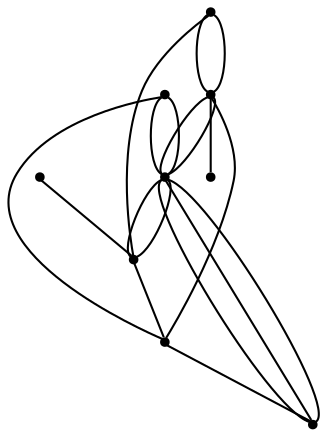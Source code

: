 graph {
  node [shape=point,comment="{\"directed\":false,\"doi\":\"10.1007/978-3-030-68766-3_31\",\"figure\":\"? (1)\"}"]

  v0 [pos="1451.6145854952008,1063.8909157066848"]
  v1 [pos="1425.023880454886,887.4243139226209"]
  v2 [pos="1328.8825804964772,972.6661184701632"]
  v3 [pos="1399.2354068922482,963.2636051458501"]
  v4 [pos="1326.6530433951534,887.0992857090424"]
  v5 [pos="1320.4978117388316,769.6090898417074"]
  v6 [pos="1256.6668678158285,765.7377472418655"]
  v7 [pos="1243.6730833666034,884.2176688036731"]
  v8 [pos="1553.3433361283064,884.2176688036731"]

  v0 -- v1 [id="-1",pos="1451.6145854952008,1063.8909157066848 1468.9715528131849,1042.3991682643236 1455.8778073713388,987.6411185869849 1449.4893333989012,952.4109598313748 1443.1007322496282,917.1807374881264 1443.4175297465993,901.4659428894839 1425.023880454886,887.4243139226209"]
  v2 -- v6 [id="-2",pos="1328.8825804964772,972.6661184701632 1165.1549423112276,987.1592780743376 1162.0906011708605,921.5805910971369 1160.4681475162386,865.4565176255288 1158.920295639988,811.9129047183201 1158.6820505462722,766.9757199989333 1256.6668678158285,765.7377472418655"]
  v3 -- v2 [id="-3",pos="1399.2354068922482,963.2636051458501 1372.8280272460142,967.8805177402259 1349.3630994222674,971.0105941061647 1328.8825804964772,972.6661184701632"]
  v4 -- v1 [id="-4",pos="1326.6530433951534,887.0992857090424 1425.023880454886,887.4243139226209 1425.023880454886,887.4243139226209 1425.023880454886,887.4243139226209"]
  v1 -- v8 [id="-5",pos="1425.023880454886,887.4243139226209 1553.3433361283064,884.2176688036731 1553.3433361283064,884.2176688036731 1553.3433361283064,884.2176688036731"]
  v2 -- v4 [id="-6",pos="1328.8825804964772,972.6661184701632 1332.4326448549516,967.0257794448869 1332.6317933467067,963.5045108880795 1332.5497245451154,958.3826657145416 1332.3322863340372,944.8094308305418 1330.1417672111022,919.9869364775619 1326.6530433951534,887.0992857090424"]
  v1 -- v0 [id="-8",pos="1425.023880454886,887.4243139226209 1436.0774796942837,907.459548091219 1439.0983182695768,942.6189474699489 1451.6145854952008,1063.8909157066848"]
  v1 -- v4 [id="-9",pos="1425.023880454886,887.4243139226209 1412.4417576958044,893.9750614010705 1403.6745582186472,894.0695862623833 1391.37994812352,894.4358207654846 1374.2854993280962,894.9466482231601 1350.3737069826116,895.9832883388979 1326.6530433951534,887.0992857090424"]
  v4 -- v5 [id="-11",pos="1326.6530433951534,887.0992857090424 1335.4961574675654,880.8295922555179 1337.2339017464137,869.2445604190932 1338.1132023863402,839.5277042615696 1338.9842365319662,809.8066513199129 1338.9842365319662,761.9579708412905 1320.4978117388316,769.6090898417074"]
  v4 -- v5 [id="-12",pos="1326.6530433951534,887.0992857090424 1329.6849408015412,880.2811580889113 1329.684332662388,873.119582411611 1329.7952014672776,865.6399043746163 1330.4369357786848,822.0584631323887 1334.8626896504588,767.6796501303477 1320.4978117388316,769.6090898417074"]
  v1 -- v6 [id="-13",pos="1425.023880454886,887.4243139226209 1420.1595572662495,726.861155363363 1370.9933742327369,723.7232325845941 1326.53629506026,723.7232325845941 1298.1672117964806,723.7232325845941 1271.713971006493,725.0009976300034 1256.6668678158285,765.7377472418655"]
  v2 -- v0 [id="-14",pos="1328.8825804964772,972.6661184701632 1342.742061488092,1035.9269368498067 1375.2332940373444,1063.1720868323453 1451.6145854952008,1063.8909157066848"]
  v4 -- v2 [id="-15",pos="1326.6530433951534,887.0992857090424 1321.666431428307,921.2322182323315 1324.1152456974232,949.4412059226461 1328.8825804964772,972.6661184701632"]
  v5 -- v4 [id="-16",pos="1320.4978117388316,769.6090898417074 1319.5842766957167,814.6928498528249 1319.393362666076,853.8889766949155 1326.6530433951534,887.0992857090424"]
  v7 -- v6 [id="-17",pos="1243.6730833666034,884.2176688036731 1244.5236514968988,824.6093677223953 1248.934494787838,788.8256080118043 1256.6668678158285,765.7377472418655"]
  v7 -- v4 [id="-18",pos="1243.6730833666034,884.2176688036731 1253.0552306915938,894.1459371279188 1289.61848337495,896.2529610345284 1326.6530433951534,887.0992857090424"]
  v6 -- v5 [id="-19",pos="1256.6668678158285,765.7377472418655 1274.0255813713281,765.4954453409657 1295.0168870444995,766.7133610107587 1320.4978117388316,769.6090898417074"]
  v7 -- v4 [id="-20",pos="1243.6730833666034,884.2176688036731 1326.6530433951534,887.0992857090424 1326.6530433951534,887.0992857090424 1326.6530433951534,887.0992857090424"]
}